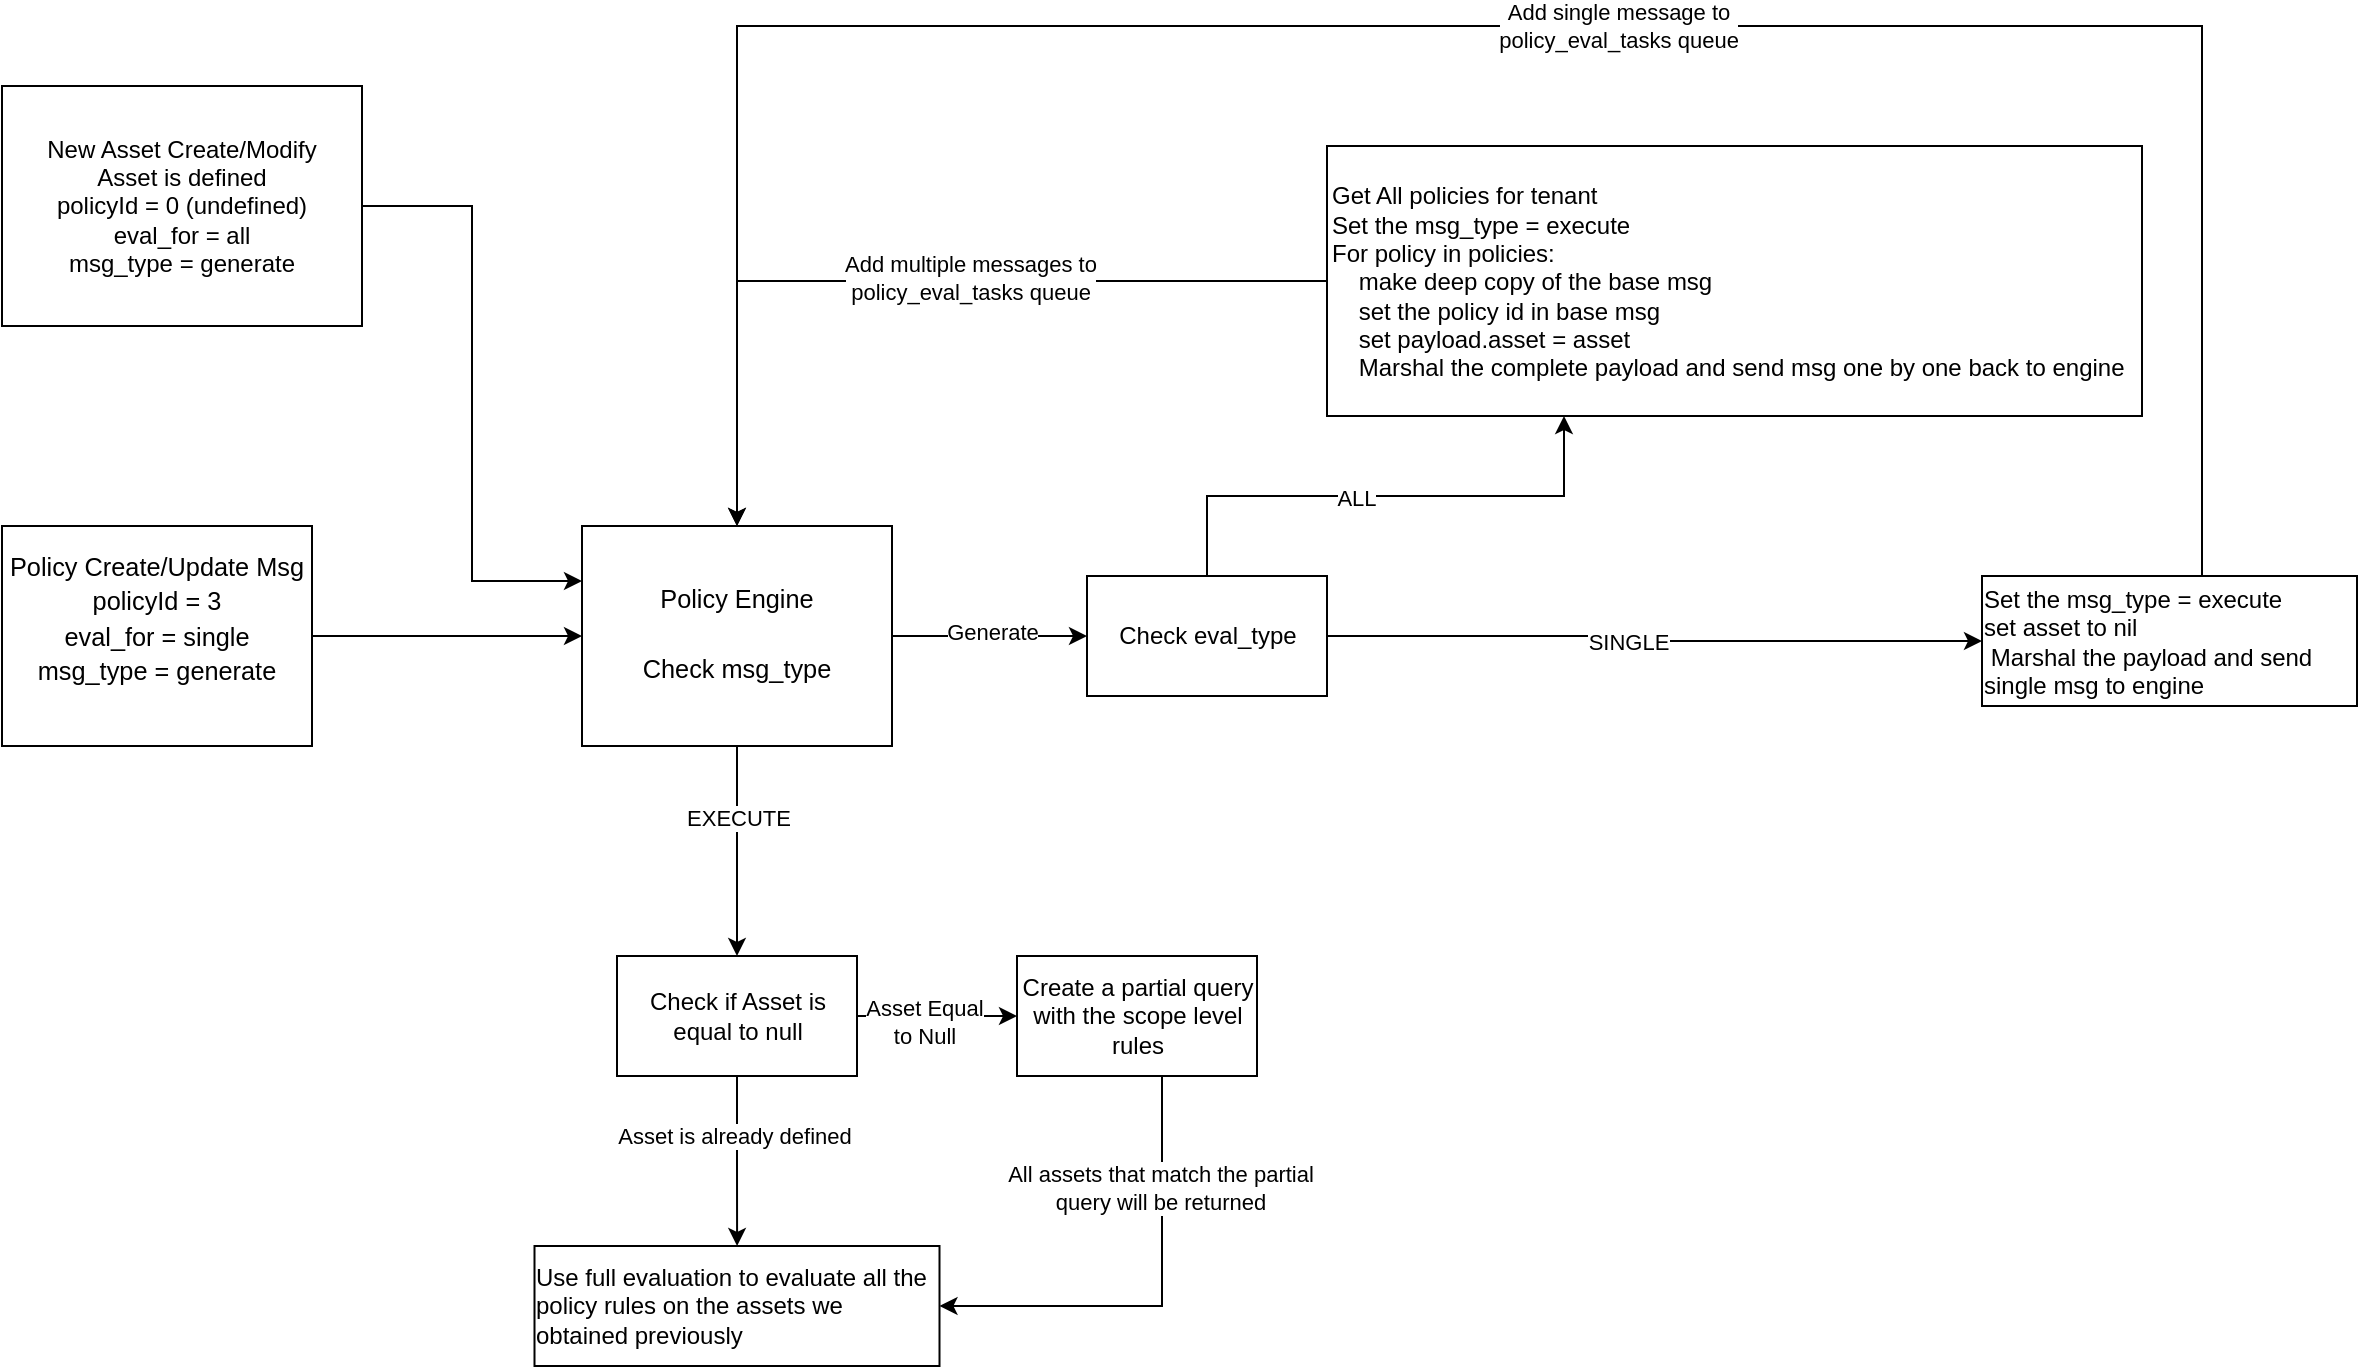 <mxfile version="14.6.6" type="github" pages="3"><diagram id="NU_YzV7i6anrgMVvmfmT" name="Page-1"><mxGraphModel dx="2163" dy="2543" grid="1" gridSize="10" guides="1" tooltips="1" connect="1" arrows="1" fold="1" page="1" pageScale="1" pageWidth="850" pageHeight="1100" math="0" shadow="0"><root><mxCell id="0"/><mxCell id="1" parent="0"/><mxCell id="tyrwZ2RLhQx62snYB6U5-3" value="" style="edgeStyle=orthogonalEdgeStyle;rounded=0;orthogonalLoop=1;jettySize=auto;html=1;" parent="1" source="tyrwZ2RLhQx62snYB6U5-1" target="tyrwZ2RLhQx62snYB6U5-2" edge="1"><mxGeometry relative="1" as="geometry"/></mxCell><mxCell id="tyrwZ2RLhQx62snYB6U5-1" value="&lt;span id=&quot;docs-internal-guid-b218a1ee-7fff-20a6-7817-5a4f93e15a08&quot;&gt;&lt;p dir=&quot;ltr&quot; style=&quot;line-height: 1.38 ; margin-top: 0pt ; margin-bottom: 0pt&quot;&gt;&lt;span style=&quot;font-size: 9.5pt ; font-family: &amp;#34;arial&amp;#34; ; background-color: transparent ; vertical-align: baseline&quot;&gt;Policy Create/Update&amp;nbsp;&lt;/span&gt;&lt;span style=&quot;background-color: transparent ; font-family: &amp;#34;arial&amp;#34; ; font-size: 9.5pt&quot;&gt;Msg&lt;/span&gt;&lt;/p&gt;&lt;p dir=&quot;ltr&quot; style=&quot;line-height: 1.38 ; margin-top: 0pt ; margin-bottom: 0pt&quot;&gt;&lt;span style=&quot;font-size: 9.5pt ; font-family: &amp;#34;arial&amp;#34; ; background-color: transparent ; vertical-align: baseline&quot;&gt;policyId = 3&lt;/span&gt;&lt;/p&gt;&lt;p dir=&quot;ltr&quot; style=&quot;line-height: 1.38 ; margin-top: 0pt ; margin-bottom: 0pt&quot;&gt;&lt;span style=&quot;font-size: 9.5pt ; font-family: &amp;#34;arial&amp;#34; ; background-color: transparent ; vertical-align: baseline&quot;&gt;eval_for = single&lt;/span&gt;&lt;/p&gt;&lt;p dir=&quot;ltr&quot; style=&quot;line-height: 1.38 ; margin-top: 0pt ; margin-bottom: 0pt&quot;&gt;&lt;span style=&quot;font-size: 9.5pt ; font-family: &amp;#34;arial&amp;#34; ; background-color: transparent ; vertical-align: baseline&quot;&gt;msg_type = generate&lt;/span&gt;&lt;/p&gt;&lt;div&gt;&lt;span style=&quot;font-size: 9.5pt ; font-family: &amp;#34;arial&amp;#34; ; color: rgb(255 , 255 , 255) ; background-color: transparent ; vertical-align: baseline&quot;&gt;&lt;br&gt;&lt;/span&gt;&lt;/div&gt;&lt;/span&gt;" style="rounded=0;whiteSpace=wrap;html=1;" parent="1" vertex="1"><mxGeometry x="120" y="170" width="155" height="110" as="geometry"/></mxCell><mxCell id="tyrwZ2RLhQx62snYB6U5-5" value="" style="edgeStyle=orthogonalEdgeStyle;rounded=0;orthogonalLoop=1;jettySize=auto;html=1;" parent="1" source="tyrwZ2RLhQx62snYB6U5-2" target="tyrwZ2RLhQx62snYB6U5-4" edge="1"><mxGeometry relative="1" as="geometry"/></mxCell><mxCell id="tyrwZ2RLhQx62snYB6U5-6" value="Generate" style="edgeLabel;html=1;align=center;verticalAlign=middle;resizable=0;points=[];" parent="tyrwZ2RLhQx62snYB6U5-5" vertex="1" connectable="0"><mxGeometry x="0.026" y="2" relative="1" as="geometry"><mxPoint as="offset"/></mxGeometry></mxCell><mxCell id="tyrwZ2RLhQx62snYB6U5-17" value="" style="edgeStyle=orthogonalEdgeStyle;rounded=0;orthogonalLoop=1;jettySize=auto;html=1;" parent="1" source="tyrwZ2RLhQx62snYB6U5-2" target="tyrwZ2RLhQx62snYB6U5-16" edge="1"><mxGeometry relative="1" as="geometry"/></mxCell><mxCell id="tyrwZ2RLhQx62snYB6U5-18" value="EXECUTE" style="edgeLabel;html=1;align=center;verticalAlign=middle;resizable=0;points=[];" parent="tyrwZ2RLhQx62snYB6U5-17" vertex="1" connectable="0"><mxGeometry x="-0.327" relative="1" as="geometry"><mxPoint as="offset"/></mxGeometry></mxCell><mxCell id="tyrwZ2RLhQx62snYB6U5-2" value="&lt;span id=&quot;docs-internal-guid-b218a1ee-7fff-20a6-7817-5a4f93e15a08&quot; style=&quot;font-size: 12.667px&quot;&gt;&lt;p dir=&quot;ltr&quot; style=&quot;line-height: 1.38 ; margin-top: 0pt ; margin-bottom: 0pt&quot;&gt;&lt;font face=&quot;arial&quot;&gt;Policy Engine&lt;/font&gt;&lt;/p&gt;&lt;p dir=&quot;ltr&quot; style=&quot;line-height: 1.38 ; margin-top: 0pt ; margin-bottom: 0pt&quot;&gt;&lt;font face=&quot;arial&quot;&gt;&lt;br&gt;&lt;/font&gt;&lt;/p&gt;&lt;p dir=&quot;ltr&quot; style=&quot;line-height: 1.38 ; margin-top: 0pt ; margin-bottom: 0pt&quot;&gt;&lt;font face=&quot;arial&quot;&gt;Check msg_type&lt;/font&gt;&lt;/p&gt;&lt;/span&gt;" style="rounded=0;whiteSpace=wrap;html=1;" parent="1" vertex="1"><mxGeometry x="410" y="170" width="155" height="110" as="geometry"/></mxCell><mxCell id="tyrwZ2RLhQx62snYB6U5-8" value="" style="edgeStyle=orthogonalEdgeStyle;rounded=0;orthogonalLoop=1;jettySize=auto;html=1;" parent="1" source="tyrwZ2RLhQx62snYB6U5-4" target="tyrwZ2RLhQx62snYB6U5-7" edge="1"><mxGeometry relative="1" as="geometry"><Array as="points"><mxPoint x="723" y="155"/><mxPoint x="901" y="155"/></Array></mxGeometry></mxCell><mxCell id="tyrwZ2RLhQx62snYB6U5-9" value="ALL" style="edgeLabel;html=1;align=center;verticalAlign=middle;resizable=0;points=[];" parent="tyrwZ2RLhQx62snYB6U5-8" vertex="1" connectable="0"><mxGeometry x="-0.125" y="-1" relative="1" as="geometry"><mxPoint x="1" as="offset"/></mxGeometry></mxCell><mxCell id="tyrwZ2RLhQx62snYB6U5-11" value="" style="edgeStyle=orthogonalEdgeStyle;rounded=0;orthogonalLoop=1;jettySize=auto;html=1;" parent="1" source="tyrwZ2RLhQx62snYB6U5-4" target="tyrwZ2RLhQx62snYB6U5-10" edge="1"><mxGeometry relative="1" as="geometry"/></mxCell><mxCell id="tyrwZ2RLhQx62snYB6U5-12" value="SINGLE" style="edgeLabel;html=1;align=center;verticalAlign=middle;resizable=0;points=[];" parent="tyrwZ2RLhQx62snYB6U5-11" vertex="1" connectable="0"><mxGeometry x="-0.087" y="-3" relative="1" as="geometry"><mxPoint as="offset"/></mxGeometry></mxCell><mxCell id="tyrwZ2RLhQx62snYB6U5-4" value="Check eval_type" style="whiteSpace=wrap;html=1;rounded=0;" parent="1" vertex="1"><mxGeometry x="662.5" y="195" width="120" height="60" as="geometry"/></mxCell><mxCell id="tyrwZ2RLhQx62snYB6U5-13" style="edgeStyle=orthogonalEdgeStyle;rounded=0;orthogonalLoop=1;jettySize=auto;html=1;exitX=0;exitY=0.5;exitDx=0;exitDy=0;entryX=0.5;entryY=0;entryDx=0;entryDy=0;" parent="1" source="tyrwZ2RLhQx62snYB6U5-7" target="tyrwZ2RLhQx62snYB6U5-2" edge="1"><mxGeometry relative="1" as="geometry"/></mxCell><mxCell id="tyrwZ2RLhQx62snYB6U5-28" value="Add multiple messages to &lt;br&gt;policy_eval_tasks queue" style="edgeLabel;html=1;align=center;verticalAlign=middle;resizable=0;points=[];" parent="tyrwZ2RLhQx62snYB6U5-13" vertex="1" connectable="0"><mxGeometry x="-0.144" y="-2" relative="1" as="geometry"><mxPoint as="offset"/></mxGeometry></mxCell><mxCell id="tyrwZ2RLhQx62snYB6U5-7" value="Get All policies for tenant&lt;br&gt;Set the msg_type = execute&lt;br&gt;For policy in policies:&lt;br&gt;&amp;nbsp; &amp;nbsp; make deep copy of the base msg&lt;br&gt;&amp;nbsp; &amp;nbsp; set the policy id in base msg&lt;br&gt;&amp;nbsp; &amp;nbsp; set payload.asset = asset&lt;br&gt;&lt;span&gt;&amp;nbsp; &amp;nbsp; Marshal the complete payload and send msg one by one back to engine&lt;/span&gt;" style="whiteSpace=wrap;html=1;rounded=0;align=left;" parent="1" vertex="1"><mxGeometry x="782.5" y="-20" width="407.5" height="135" as="geometry"/></mxCell><mxCell id="tyrwZ2RLhQx62snYB6U5-15" style="edgeStyle=orthogonalEdgeStyle;rounded=0;orthogonalLoop=1;jettySize=auto;html=1;entryX=0.5;entryY=0;entryDx=0;entryDy=0;" parent="1" source="tyrwZ2RLhQx62snYB6U5-10" target="tyrwZ2RLhQx62snYB6U5-2" edge="1"><mxGeometry relative="1" as="geometry"><Array as="points"><mxPoint x="1220" y="-80"/><mxPoint x="487" y="-80"/></Array></mxGeometry></mxCell><mxCell id="tyrwZ2RLhQx62snYB6U5-26" value="Add single message to &lt;br&gt;policy_eval_tasks queue" style="edgeLabel;html=1;align=center;verticalAlign=middle;resizable=0;points=[];" parent="tyrwZ2RLhQx62snYB6U5-15" vertex="1" connectable="0"><mxGeometry x="-0.098" relative="1" as="geometry"><mxPoint as="offset"/></mxGeometry></mxCell><mxCell id="tyrwZ2RLhQx62snYB6U5-10" value="&lt;div style=&quot;text-align: left&quot;&gt;&lt;span&gt;Set the msg_type = execute&lt;/span&gt;&lt;/div&gt;&lt;span&gt;&lt;div style=&quot;text-align: left&quot;&gt;&lt;span&gt;set asset to nil&lt;/span&gt;&lt;/div&gt;&lt;/span&gt;&lt;span&gt;&lt;div style=&quot;text-align: left&quot;&gt;&lt;span&gt;&amp;nbsp;Marshal the payload and send single msg to engine&lt;/span&gt;&lt;/div&gt;&lt;/span&gt;" style="whiteSpace=wrap;html=1;rounded=0;" parent="1" vertex="1"><mxGeometry x="1110" y="195" width="187.5" height="65" as="geometry"/></mxCell><mxCell id="tyrwZ2RLhQx62snYB6U5-20" value="" style="edgeStyle=orthogonalEdgeStyle;rounded=0;orthogonalLoop=1;jettySize=auto;html=1;" parent="1" source="tyrwZ2RLhQx62snYB6U5-16" target="tyrwZ2RLhQx62snYB6U5-19" edge="1"><mxGeometry relative="1" as="geometry"/></mxCell><mxCell id="tyrwZ2RLhQx62snYB6U5-21" value="Asset Equal &lt;br&gt;to Null" style="edgeLabel;html=1;align=center;verticalAlign=middle;resizable=0;points=[];" parent="tyrwZ2RLhQx62snYB6U5-20" vertex="1" connectable="0"><mxGeometry x="-0.158" y="-3" relative="1" as="geometry"><mxPoint as="offset"/></mxGeometry></mxCell><mxCell id="tyrwZ2RLhQx62snYB6U5-23" value="" style="edgeStyle=orthogonalEdgeStyle;rounded=0;orthogonalLoop=1;jettySize=auto;html=1;" parent="1" source="tyrwZ2RLhQx62snYB6U5-16" target="tyrwZ2RLhQx62snYB6U5-22" edge="1"><mxGeometry relative="1" as="geometry"/></mxCell><mxCell id="tyrwZ2RLhQx62snYB6U5-30" value="Asset is already defined" style="edgeLabel;html=1;align=center;verticalAlign=middle;resizable=0;points=[];" parent="tyrwZ2RLhQx62snYB6U5-23" vertex="1" connectable="0"><mxGeometry x="-0.305" y="-2" relative="1" as="geometry"><mxPoint as="offset"/></mxGeometry></mxCell><mxCell id="tyrwZ2RLhQx62snYB6U5-16" value="Check if Asset is equal to null" style="whiteSpace=wrap;html=1;rounded=0;" parent="1" vertex="1"><mxGeometry x="427.5" y="385" width="120" height="60" as="geometry"/></mxCell><mxCell id="tyrwZ2RLhQx62snYB6U5-24" style="edgeStyle=orthogonalEdgeStyle;rounded=0;orthogonalLoop=1;jettySize=auto;html=1;entryX=1;entryY=0.5;entryDx=0;entryDy=0;" parent="1" source="tyrwZ2RLhQx62snYB6U5-19" target="tyrwZ2RLhQx62snYB6U5-22" edge="1"><mxGeometry relative="1" as="geometry"><Array as="points"><mxPoint x="700" y="560"/></Array></mxGeometry></mxCell><mxCell id="tyrwZ2RLhQx62snYB6U5-25" value="All assets that match the partial&lt;br&gt;query will be returned" style="edgeLabel;html=1;align=center;verticalAlign=middle;resizable=0;points=[];" parent="tyrwZ2RLhQx62snYB6U5-24" vertex="1" connectable="0"><mxGeometry x="-0.503" y="-1" relative="1" as="geometry"><mxPoint as="offset"/></mxGeometry></mxCell><mxCell id="tyrwZ2RLhQx62snYB6U5-19" value="Create a partial query with the scope level rules" style="whiteSpace=wrap;html=1;rounded=0;" parent="1" vertex="1"><mxGeometry x="627.5" y="385" width="120" height="60" as="geometry"/></mxCell><mxCell id="tyrwZ2RLhQx62snYB6U5-22" value="&lt;div style=&quot;text-align: left&quot;&gt;Use full evaluation to evaluate all the policy rules on the assets we obtained previously&lt;/div&gt;" style="whiteSpace=wrap;html=1;rounded=0;" parent="1" vertex="1"><mxGeometry x="386.25" y="530" width="202.5" height="60" as="geometry"/></mxCell><mxCell id="tyrwZ2RLhQx62snYB6U5-29" style="edgeStyle=orthogonalEdgeStyle;rounded=0;orthogonalLoop=1;jettySize=auto;html=1;exitX=1;exitY=0.5;exitDx=0;exitDy=0;entryX=0;entryY=0.25;entryDx=0;entryDy=0;" parent="1" source="tyrwZ2RLhQx62snYB6U5-27" target="tyrwZ2RLhQx62snYB6U5-2" edge="1"><mxGeometry relative="1" as="geometry"/></mxCell><mxCell id="tyrwZ2RLhQx62snYB6U5-27" value="New Asset Create/Modify&lt;br&gt;Asset is defined&lt;br&gt;policyId = 0 (undefined)&lt;br&gt;eval_for = all&lt;br&gt;msg_type = generate&lt;br&gt;" style="rounded=0;whiteSpace=wrap;html=1;" parent="1" vertex="1"><mxGeometry x="120" y="-50" width="180" height="120" as="geometry"/></mxCell></root></mxGraphModel></diagram><diagram id="hLq40QkAandINL4bfI7y" name="Page-2"><mxGraphModel dx="2377" dy="2119" grid="1" gridSize="10" guides="1" tooltips="1" connect="1" arrows="1" fold="1" page="1" pageScale="1" pageWidth="850" pageHeight="1100" math="0" shadow="0"><root><mxCell id="6SZNyH3oQZ6AxL7T88lA-0"/><mxCell id="6SZNyH3oQZ6AxL7T88lA-1" parent="6SZNyH3oQZ6AxL7T88lA-0"/><mxCell id="s5estA0yIN-i6pMQRVej-54" style="edgeStyle=orthogonalEdgeStyle;rounded=0;orthogonalLoop=1;jettySize=auto;html=1;entryX=0;entryY=0.5;entryDx=0;entryDy=0;entryPerimeter=0;" edge="1" parent="6SZNyH3oQZ6AxL7T88lA-1" source="s5estA0yIN-i6pMQRVej-1" target="s5estA0yIN-i6pMQRVej-47"><mxGeometry relative="1" as="geometry"/></mxCell><mxCell id="s5estA0yIN-i6pMQRVej-1" value="&lt;span id=&quot;docs-internal-guid-b218a1ee-7fff-20a6-7817-5a4f93e15a08&quot;&gt;&lt;p dir=&quot;ltr&quot; style=&quot;line-height: 1.38 ; margin-top: 0pt ; margin-bottom: 0pt&quot;&gt;&lt;span style=&quot;font-size: 9.5pt ; font-family: &amp;#34;arial&amp;#34; ; background-color: transparent ; vertical-align: baseline&quot;&gt;&lt;b&gt;Core Api&lt;/b&gt;&lt;/span&gt;&lt;/p&gt;&lt;p dir=&quot;ltr&quot; style=&quot;line-height: 1.38 ; margin-top: 0pt ; margin-bottom: 0pt&quot;&gt;&lt;span style=&quot;font-size: 9.5pt ; font-family: &amp;#34;arial&amp;#34; ; background-color: transparent ; vertical-align: baseline&quot;&gt;Policy Create/Update&amp;nbsp;&lt;/span&gt;&lt;span style=&quot;background-color: transparent ; font-family: &amp;#34;arial&amp;#34; ; font-size: 9.5pt&quot;&gt;Msg&lt;/span&gt;&lt;/p&gt;&lt;p dir=&quot;ltr&quot; style=&quot;line-height: 1.38 ; margin-top: 0pt ; margin-bottom: 0pt&quot;&gt;&lt;span style=&quot;font-size: 9.5pt ; font-family: &amp;#34;arial&amp;#34; ; background-color: transparent ; vertical-align: baseline&quot;&gt;policyId = 3&lt;/span&gt;&lt;/p&gt;&lt;p dir=&quot;ltr&quot; style=&quot;line-height: 1.38 ; margin-top: 0pt ; margin-bottom: 0pt&quot;&gt;&lt;span style=&quot;font-size: 9.5pt ; font-family: &amp;#34;arial&amp;#34; ; background-color: transparent ; vertical-align: baseline&quot;&gt;eval_for = single&lt;/span&gt;&lt;/p&gt;&lt;p dir=&quot;ltr&quot; style=&quot;line-height: 1.38 ; margin-top: 0pt ; margin-bottom: 0pt&quot;&gt;&lt;span style=&quot;font-size: 9.5pt ; font-family: &amp;#34;arial&amp;#34; ; background-color: transparent ; vertical-align: baseline&quot;&gt;msg_type = generate&lt;/span&gt;&lt;/p&gt;&lt;div&gt;&lt;span style=&quot;font-size: 9.5pt ; font-family: &amp;#34;arial&amp;#34; ; color: rgb(255 , 255 , 255) ; background-color: transparent ; vertical-align: baseline&quot;&gt;&lt;br&gt;&lt;/span&gt;&lt;/div&gt;&lt;/span&gt;" style="rounded=0;whiteSpace=wrap;html=1;" vertex="1" parent="6SZNyH3oQZ6AxL7T88lA-1"><mxGeometry x="-10" y="170" width="155" height="110" as="geometry"/></mxCell><mxCell id="s5estA0yIN-i6pMQRVej-2" value="" style="edgeStyle=orthogonalEdgeStyle;rounded=0;orthogonalLoop=1;jettySize=auto;html=1;exitX=1;exitY=0.75;exitDx=0;exitDy=0;" edge="1" parent="6SZNyH3oQZ6AxL7T88lA-1" source="s5estA0yIN-i6pMQRVej-6" target="s5estA0yIN-i6pMQRVej-11"><mxGeometry relative="1" as="geometry"/></mxCell><mxCell id="s5estA0yIN-i6pMQRVej-3" value="Generate" style="edgeLabel;html=1;align=center;verticalAlign=middle;resizable=0;points=[];" vertex="1" connectable="0" parent="s5estA0yIN-i6pMQRVej-2"><mxGeometry x="0.026" y="2" relative="1" as="geometry"><mxPoint as="offset"/></mxGeometry></mxCell><mxCell id="s5estA0yIN-i6pMQRVej-4" value="" style="edgeStyle=orthogonalEdgeStyle;rounded=0;orthogonalLoop=1;jettySize=auto;html=1;" edge="1" parent="6SZNyH3oQZ6AxL7T88lA-1" source="s5estA0yIN-i6pMQRVej-6" target="s5estA0yIN-i6pMQRVej-30"><mxGeometry relative="1" as="geometry"><mxPoint x="487.5" y="385" as="targetPoint"/></mxGeometry></mxCell><mxCell id="s5estA0yIN-i6pMQRVej-5" value="EXECUTE" style="edgeLabel;html=1;align=center;verticalAlign=middle;resizable=0;points=[];" vertex="1" connectable="0" parent="s5estA0yIN-i6pMQRVej-4"><mxGeometry x="-0.327" relative="1" as="geometry"><mxPoint as="offset"/></mxGeometry></mxCell><mxCell id="s5estA0yIN-i6pMQRVej-6" value="&lt;span id=&quot;docs-internal-guid-b218a1ee-7fff-20a6-7817-5a4f93e15a08&quot; style=&quot;font-size: 12.667px&quot;&gt;&lt;p dir=&quot;ltr&quot; style=&quot;line-height: 1.38 ; margin-top: 0pt ; margin-bottom: 0pt&quot;&gt;&lt;font face=&quot;arial&quot;&gt;Policy Engine&lt;/font&gt;&lt;/p&gt;&lt;p dir=&quot;ltr&quot; style=&quot;line-height: 1.38 ; margin-top: 0pt ; margin-bottom: 0pt&quot;&gt;&lt;font face=&quot;arial&quot;&gt;&lt;br&gt;&lt;/font&gt;&lt;/p&gt;&lt;p dir=&quot;ltr&quot; style=&quot;line-height: 1.38 ; margin-top: 0pt ; margin-bottom: 0pt&quot;&gt;&lt;font face=&quot;arial&quot;&gt;Check msg_type&lt;/font&gt;&lt;/p&gt;&lt;/span&gt;" style="rounded=0;whiteSpace=wrap;html=1;" vertex="1" parent="6SZNyH3oQZ6AxL7T88lA-1"><mxGeometry x="410" y="170" width="155" height="110" as="geometry"/></mxCell><mxCell id="s5estA0yIN-i6pMQRVej-9" value="" style="edgeStyle=orthogonalEdgeStyle;rounded=0;orthogonalLoop=1;jettySize=auto;html=1;" edge="1" parent="6SZNyH3oQZ6AxL7T88lA-1" source="s5estA0yIN-i6pMQRVej-11" target="s5estA0yIN-i6pMQRVej-17"><mxGeometry relative="1" as="geometry"/></mxCell><mxCell id="s5estA0yIN-i6pMQRVej-55" value="Single" style="edgeLabel;html=1;align=center;verticalAlign=middle;resizable=0;points=[];" vertex="1" connectable="0" parent="s5estA0yIN-i6pMQRVej-9"><mxGeometry x="-0.419" relative="1" as="geometry"><mxPoint y="1" as="offset"/></mxGeometry></mxCell><mxCell id="s5estA0yIN-i6pMQRVej-11" value="Check eval_for" style="whiteSpace=wrap;html=1;rounded=0;" vertex="1" parent="6SZNyH3oQZ6AxL7T88lA-1"><mxGeometry x="656.5" y="220" width="120" height="60" as="geometry"/></mxCell><mxCell id="s5estA0yIN-i6pMQRVej-15" style="edgeStyle=orthogonalEdgeStyle;rounded=0;orthogonalLoop=1;jettySize=auto;html=1;entryX=1;entryY=0.25;entryDx=0;entryDy=0;exitX=1;exitY=0.5;exitDx=0;exitDy=0;" edge="1" parent="6SZNyH3oQZ6AxL7T88lA-1" source="s5estA0yIN-i6pMQRVej-17" target="s5estA0yIN-i6pMQRVej-6"><mxGeometry relative="1" as="geometry"><Array as="points"><mxPoint x="1080" y="251"/><mxPoint x="1080" y="198"/></Array></mxGeometry></mxCell><mxCell id="s5estA0yIN-i6pMQRVej-16" value="Loop over the messages that match the scope &lt;br&gt;and evaluate each message one at a time" style="edgeLabel;html=1;align=center;verticalAlign=middle;resizable=0;points=[];" vertex="1" connectable="0" parent="s5estA0yIN-i6pMQRVej-15"><mxGeometry x="-0.098" relative="1" as="geometry"><mxPoint x="-39" as="offset"/></mxGeometry></mxCell><mxCell id="s5estA0yIN-i6pMQRVej-17" value="&lt;div style=&quot;text-align: left&quot;&gt;&lt;span&gt;Set the msg_type = execute&lt;/span&gt;&lt;/div&gt;&lt;span&gt;&lt;div style=&quot;text-align: left&quot;&gt;Use partial evaluation to&amp;nbsp;&lt;/div&gt;&lt;div style=&quot;text-align: left&quot;&gt;get the list of assets part of the scope&lt;/div&gt;&lt;/span&gt;" style="whiteSpace=wrap;html=1;rounded=0;" vertex="1" parent="6SZNyH3oQZ6AxL7T88lA-1"><mxGeometry x="850" y="218" width="210" height="65" as="geometry"/></mxCell><mxCell id="s5estA0yIN-i6pMQRVej-44" style="edgeStyle=orthogonalEdgeStyle;rounded=0;orthogonalLoop=1;jettySize=auto;html=1;" edge="1" parent="6SZNyH3oQZ6AxL7T88lA-1" source="s5estA0yIN-i6pMQRVej-28" target="s5estA0yIN-i6pMQRVej-41"><mxGeometry relative="1" as="geometry"/></mxCell><mxCell id="s5estA0yIN-i6pMQRVej-28" value="&lt;b&gt;Posture Mgmt Worker&lt;br&gt;&lt;/b&gt;New Asset Create/Modify&lt;br&gt;Asset is defined&lt;br&gt;eval_for = all&lt;br&gt;msg_type = generate" style="rounded=0;whiteSpace=wrap;html=1;" vertex="1" parent="6SZNyH3oQZ6AxL7T88lA-1"><mxGeometry x="220" y="9.75" width="150" height="133.5" as="geometry"/></mxCell><mxCell id="s5estA0yIN-i6pMQRVej-34" value="" style="edgeStyle=orthogonalEdgeStyle;rounded=0;orthogonalLoop=1;jettySize=auto;html=1;entryX=0;entryY=0.5;entryDx=0;entryDy=0;" edge="1" parent="6SZNyH3oQZ6AxL7T88lA-1" source="s5estA0yIN-i6pMQRVej-30" target="s5estA0yIN-i6pMQRVej-51"><mxGeometry relative="1" as="geometry"><mxPoint x="587.5" y="430" as="targetPoint"/></mxGeometry></mxCell><mxCell id="s5estA0yIN-i6pMQRVej-37" value="single" style="edgeLabel;html=1;align=center;verticalAlign=middle;resizable=0;points=[];" vertex="1" connectable="0" parent="s5estA0yIN-i6pMQRVej-34"><mxGeometry x="-0.15" relative="1" as="geometry"><mxPoint y="1" as="offset"/></mxGeometry></mxCell><mxCell id="s5estA0yIN-i6pMQRVej-36" value="" style="edgeStyle=orthogonalEdgeStyle;rounded=0;orthogonalLoop=1;jettySize=auto;html=1;" edge="1" parent="6SZNyH3oQZ6AxL7T88lA-1" source="s5estA0yIN-i6pMQRVej-30" target="s5estA0yIN-i6pMQRVej-35"><mxGeometry relative="1" as="geometry"/></mxCell><mxCell id="s5estA0yIN-i6pMQRVej-38" value="ALL" style="edgeLabel;html=1;align=center;verticalAlign=middle;resizable=0;points=[];" vertex="1" connectable="0" parent="s5estA0yIN-i6pMQRVej-36"><mxGeometry x="-0.233" y="-1" relative="1" as="geometry"><mxPoint as="offset"/></mxGeometry></mxCell><mxCell id="s5estA0yIN-i6pMQRVej-30" value="eval_for" style="rhombus;whiteSpace=wrap;html=1;" vertex="1" parent="6SZNyH3oQZ6AxL7T88lA-1"><mxGeometry x="447.5" y="330" width="80" height="80" as="geometry"/></mxCell><mxCell id="s5estA0yIN-i6pMQRVej-40" value="" style="edgeStyle=orthogonalEdgeStyle;rounded=0;orthogonalLoop=1;jettySize=auto;html=1;" edge="1" parent="6SZNyH3oQZ6AxL7T88lA-1" source="s5estA0yIN-i6pMQRVej-35" target="s5estA0yIN-i6pMQRVej-39"><mxGeometry relative="1" as="geometry"/></mxCell><mxCell id="s5estA0yIN-i6pMQRVej-35" value="Evaluate the messages in loop on the list of policies that match" style="whiteSpace=wrap;html=1;" vertex="1" parent="6SZNyH3oQZ6AxL7T88lA-1"><mxGeometry x="427.5" y="460" width="120" height="60" as="geometry"/></mxCell><mxCell id="s5estA0yIN-i6pMQRVej-43" style="edgeStyle=orthogonalEdgeStyle;rounded=0;orthogonalLoop=1;jettySize=auto;html=1;" edge="1" parent="6SZNyH3oQZ6AxL7T88lA-1" source="s5estA0yIN-i6pMQRVej-39" target="s5estA0yIN-i6pMQRVej-42"><mxGeometry relative="1" as="geometry"/></mxCell><mxCell id="s5estA0yIN-i6pMQRVej-39" value="Handle response in delegate mode, clubbing all responses together" style="whiteSpace=wrap;html=1;" vertex="1" parent="6SZNyH3oQZ6AxL7T88lA-1"><mxGeometry x="427.5" y="550" width="120" height="60" as="geometry"/></mxCell><mxCell id="s5estA0yIN-i6pMQRVej-53" style="edgeStyle=orthogonalEdgeStyle;rounded=0;orthogonalLoop=1;jettySize=auto;html=1;exitX=0.5;exitY=1;exitDx=0;exitDy=0;exitPerimeter=0;" edge="1" parent="6SZNyH3oQZ6AxL7T88lA-1" source="s5estA0yIN-i6pMQRVej-41" target="s5estA0yIN-i6pMQRVej-6"><mxGeometry relative="1" as="geometry"/></mxCell><mxCell id="s5estA0yIN-i6pMQRVej-41" value="" style="outlineConnect=0;dashed=0;verticalLabelPosition=bottom;verticalAlign=top;align=center;html=1;shape=mxgraph.aws3.sqs;fillColor=#D9A741;gradientColor=none;" vertex="1" parent="6SZNyH3oQZ6AxL7T88lA-1"><mxGeometry x="449.25" y="30" width="76.5" height="93" as="geometry"/></mxCell><mxCell id="s5estA0yIN-i6pMQRVej-42" value="Message to &lt;br&gt;Posture Policy Executor" style="outlineConnect=0;dashed=0;verticalLabelPosition=bottom;verticalAlign=top;align=center;html=1;shape=mxgraph.aws3.sqs;fillColor=#D9A741;gradientColor=none;" vertex="1" parent="6SZNyH3oQZ6AxL7T88lA-1"><mxGeometry x="449.25" y="633" width="76.5" height="93" as="geometry"/></mxCell><mxCell id="s5estA0yIN-i6pMQRVej-66" style="edgeStyle=orthogonalEdgeStyle;rounded=0;orthogonalLoop=1;jettySize=auto;html=1;exitX=1;exitY=0.5;exitDx=0;exitDy=0;exitPerimeter=0;entryX=0;entryY=0.5;entryDx=0;entryDy=0;" edge="1" parent="6SZNyH3oQZ6AxL7T88lA-1" source="s5estA0yIN-i6pMQRVej-47" target="s5estA0yIN-i6pMQRVej-63"><mxGeometry relative="1" as="geometry"/></mxCell><mxCell id="s5estA0yIN-i6pMQRVej-47" value="Kafka" style="points=[[0,0,0],[0.25,0,0],[0.5,0,0],[0.75,0,0],[1,0,0],[0,1,0],[0.25,1,0],[0.5,1,0],[0.75,1,0],[1,1,0],[0,0.25,0],[0,0.5,0],[0,0.75,0],[1,0.25,0],[1,0.5,0],[1,0.75,0]];outlineConnect=0;fontColor=#232F3E;gradientColor=#945DF2;gradientDirection=north;fillColor=#5A30B5;strokeColor=#ffffff;dashed=0;verticalLabelPosition=bottom;verticalAlign=top;align=center;html=1;fontSize=12;fontStyle=0;aspect=fixed;shape=mxgraph.aws4.resourceIcon;resIcon=mxgraph.aws4.managed_streaming_for_kafka;" vertex="1" parent="6SZNyH3oQZ6AxL7T88lA-1"><mxGeometry x="160" y="186" width="78" height="78" as="geometry"/></mxCell><mxCell id="s5estA0yIN-i6pMQRVej-52" style="edgeStyle=orthogonalEdgeStyle;rounded=0;orthogonalLoop=1;jettySize=auto;html=1;entryX=1;entryY=0.5;entryDx=0;entryDy=0;" edge="1" parent="6SZNyH3oQZ6AxL7T88lA-1" source="s5estA0yIN-i6pMQRVej-51" target="s5estA0yIN-i6pMQRVej-39"><mxGeometry relative="1" as="geometry"><mxPoint x="660" y="690" as="targetPoint"/><Array as="points"><mxPoint x="660" y="580"/></Array></mxGeometry></mxCell><mxCell id="s5estA0yIN-i6pMQRVej-51" value="Evaluation against the single policy" style="rounded=0;whiteSpace=wrap;html=1;" vertex="1" parent="6SZNyH3oQZ6AxL7T88lA-1"><mxGeometry x="600" y="340" width="120" height="60" as="geometry"/></mxCell><mxCell id="s5estA0yIN-i6pMQRVej-58" style="edgeStyle=orthogonalEdgeStyle;rounded=0;orthogonalLoop=1;jettySize=auto;html=1;exitX=0;exitY=0.5;exitDx=0;exitDy=0;" edge="1" parent="6SZNyH3oQZ6AxL7T88lA-1" source="s5estA0yIN-i6pMQRVej-57" target="s5estA0yIN-i6pMQRVej-41"><mxGeometry relative="1" as="geometry"/></mxCell><mxCell id="s5estA0yIN-i6pMQRVej-57" value="&lt;b&gt;Connector Worker&lt;/b&gt;&lt;br&gt;&lt;b&gt;Structured Data Source&lt;/b&gt;&lt;br&gt;On Upsert of FC to ES,&lt;br&gt;Asset is not defined&lt;br&gt;Document is Defined&lt;br&gt;doc_type = fc_doc&lt;br&gt;eval_for = all&lt;br&gt;msg_type = generate&amp;nbsp;" style="rounded=0;whiteSpace=wrap;html=1;" vertex="1" parent="6SZNyH3oQZ6AxL7T88lA-1"><mxGeometry x="670" y="9.75" width="150" height="133.5" as="geometry"/></mxCell><mxCell id="s5estA0yIN-i6pMQRVej-60" style="edgeStyle=orthogonalEdgeStyle;rounded=0;orthogonalLoop=1;jettySize=auto;html=1;" edge="1" parent="6SZNyH3oQZ6AxL7T88lA-1" source="s5estA0yIN-i6pMQRVej-59" target="s5estA0yIN-i6pMQRVej-41"><mxGeometry relative="1" as="geometry"/></mxCell><mxCell id="s5estA0yIN-i6pMQRVej-59" value="&lt;b&gt;Doc Metadata Sync Task&lt;/b&gt;&lt;br&gt;On Document scan,&lt;br&gt;Asset is not defined&lt;br&gt;Document is Defined&lt;br&gt;doc_type = doc_meta&lt;br&gt;eval_for = all&lt;br&gt;msg_type = generate&amp;nbsp;" style="rounded=0;whiteSpace=wrap;html=1;" vertex="1" parent="6SZNyH3oQZ6AxL7T88lA-1"><mxGeometry x="407.5" y="-130" width="160" height="123.5" as="geometry"/></mxCell><mxCell id="s5estA0yIN-i6pMQRVej-65" style="edgeStyle=orthogonalEdgeStyle;rounded=0;orthogonalLoop=1;jettySize=auto;html=1;entryX=0;entryY=0.5;entryDx=0;entryDy=0;" edge="1" parent="6SZNyH3oQZ6AxL7T88lA-1" source="s5estA0yIN-i6pMQRVej-63" target="s5estA0yIN-i6pMQRVej-6"><mxGeometry relative="1" as="geometry"/></mxCell><mxCell id="s5estA0yIN-i6pMQRVej-63" value="&lt;b&gt;Policy Update Handler&lt;/b&gt;&lt;br&gt;Update policy in cache and evaluate" style="rounded=0;whiteSpace=wrap;html=1;" vertex="1" parent="6SZNyH3oQZ6AxL7T88lA-1"><mxGeometry x="270" y="195" width="120" height="60" as="geometry"/></mxCell></root></mxGraphModel></diagram><diagram id="dgOLYUzbGKeoh0QHaTYa" name="Page-3"><mxGraphModel dx="3013" dy="2543" grid="1" gridSize="10" guides="1" tooltips="1" connect="1" arrows="1" fold="1" page="1" pageScale="1" pageWidth="850" pageHeight="1100" math="0" shadow="0"><root><mxCell id="6hhQhQJnA15X5bTsaPl8-0"/><mxCell id="6hhQhQJnA15X5bTsaPl8-1" parent="6hhQhQJnA15X5bTsaPl8-0"/><mxCell id="LQt8mV14tQYrXMXITft--0" value="" style="edgeStyle=orthogonalEdgeStyle;rounded=0;orthogonalLoop=1;jettySize=auto;html=1;" edge="1" parent="6hhQhQJnA15X5bTsaPl8-1" source="LQt8mV14tQYrXMXITft--2" target="LQt8mV14tQYrXMXITft--4"><mxGeometry relative="1" as="geometry"/></mxCell><mxCell id="LQt8mV14tQYrXMXITft--1" value="&lt;font style=&quot;font-size: 15px&quot;&gt;HTTP Request&lt;/font&gt;" style="edgeLabel;html=1;align=center;verticalAlign=middle;resizable=0;points=[];" vertex="1" connectable="0" parent="LQt8mV14tQYrXMXITft--0"><mxGeometry x="-0.106" y="-3" relative="1" as="geometry"><mxPoint as="offset"/></mxGeometry></mxCell><mxCell id="LQt8mV14tQYrXMXITft--2" value="&lt;font style=&quot;font-size: 20px&quot;&gt;UI&lt;/font&gt;" style="whiteSpace=wrap;html=1;aspect=fixed;" vertex="1" parent="6hhQhQJnA15X5bTsaPl8-1"><mxGeometry x="123" y="-1000" width="80" height="80" as="geometry"/></mxCell><mxCell id="LQt8mV14tQYrXMXITft--3" style="edgeStyle=orthogonalEdgeStyle;rounded=0;orthogonalLoop=1;jettySize=auto;html=1;" edge="1" parent="6hhQhQJnA15X5bTsaPl8-1" source="LQt8mV14tQYrXMXITft--4" target="LQt8mV14tQYrXMXITft--6"><mxGeometry relative="1" as="geometry"/></mxCell><mxCell id="LQt8mV14tQYrXMXITft--4" value="&lt;font style=&quot;font-size: 20px&quot;&gt;Core-Api&lt;/font&gt;" style="whiteSpace=wrap;html=1;aspect=fixed;" vertex="1" parent="6hhQhQJnA15X5bTsaPl8-1"><mxGeometry x="103" y="-820" width="120" height="120" as="geometry"/></mxCell><mxCell id="LQt8mV14tQYrXMXITft--5" value="" style="edgeStyle=orthogonalEdgeStyle;rounded=0;orthogonalLoop=1;jettySize=auto;html=1;" edge="1" parent="6hhQhQJnA15X5bTsaPl8-1" source="LQt8mV14tQYrXMXITft--6" target="LQt8mV14tQYrXMXITft--12"><mxGeometry relative="1" as="geometry"/></mxCell><mxCell id="LQt8mV14tQYrXMXITft--33" value="&lt;font style=&quot;font-size: 15px&quot;&gt;No Error&lt;/font&gt;" style="edgeLabel;html=1;align=center;verticalAlign=middle;resizable=0;points=[];" vertex="1" connectable="0" parent="LQt8mV14tQYrXMXITft--5"><mxGeometry x="-0.2" relative="1" as="geometry"><mxPoint as="offset"/></mxGeometry></mxCell><mxCell id="LQt8mV14tQYrXMXITft--30" style="edgeStyle=orthogonalEdgeStyle;rounded=0;orthogonalLoop=1;jettySize=auto;html=1;exitX=1;exitY=0.5;exitDx=0;exitDy=0;entryX=1;entryY=0.5;entryDx=0;entryDy=0;" edge="1" parent="6hhQhQJnA15X5bTsaPl8-1" source="LQt8mV14tQYrXMXITft--6" target="LQt8mV14tQYrXMXITft--2"><mxGeometry relative="1" as="geometry"><Array as="points"><mxPoint x="370" y="-560"/><mxPoint x="370" y="-960"/></Array></mxGeometry></mxCell><mxCell id="LQt8mV14tQYrXMXITft--31" value="&lt;font style=&quot;font-size: 15px&quot;&gt;400/500 Response&lt;br&gt;In case of Error&lt;/font&gt;" style="edgeLabel;html=1;align=center;verticalAlign=middle;resizable=0;points=[];" vertex="1" connectable="0" parent="LQt8mV14tQYrXMXITft--30"><mxGeometry x="-0.159" y="4" relative="1" as="geometry"><mxPoint y="-1" as="offset"/></mxGeometry></mxCell><mxCell id="LQt8mV14tQYrXMXITft--32" value="&lt;font style=&quot;font-size: 15px&quot;&gt;Error&lt;/font&gt;" style="edgeLabel;html=1;align=center;verticalAlign=middle;resizable=0;points=[];" vertex="1" connectable="0" parent="LQt8mV14tQYrXMXITft--30"><mxGeometry x="-0.815" y="-5" relative="1" as="geometry"><mxPoint y="-5" as="offset"/></mxGeometry></mxCell><mxCell id="LQt8mV14tQYrXMXITft--6" value="&lt;font style=&quot;font-size: 18px&quot;&gt;Preprocessing&amp;nbsp;&lt;br&gt;&lt;/font&gt;Unmarshal the request&lt;br&gt;Apply validations&lt;br&gt;Calculate SHA-256 Hash" style="shape=parallelogram;perimeter=parallelogramPerimeter;whiteSpace=wrap;html=1;fixedSize=1;" vertex="1" parent="6hhQhQJnA15X5bTsaPl8-1"><mxGeometry x="63" y="-620" width="200" height="120" as="geometry"/></mxCell><mxCell id="LQt8mV14tQYrXMXITft--7" style="edgeStyle=orthogonalEdgeStyle;rounded=0;orthogonalLoop=1;jettySize=auto;html=1;exitX=0;exitY=0.5;exitDx=0;exitDy=0;entryX=0;entryY=0.5;entryDx=0;entryDy=0;" edge="1" parent="6hhQhQJnA15X5bTsaPl8-1" source="LQt8mV14tQYrXMXITft--12" target="LQt8mV14tQYrXMXITft--2"><mxGeometry relative="1" as="geometry"><Array as="points"><mxPoint x="-32" y="-370"/><mxPoint x="-32" y="-960"/></Array></mxGeometry></mxCell><mxCell id="LQt8mV14tQYrXMXITft--8" value="&lt;font style=&quot;font-size: 15px&quot;&gt;HTTP 200 Response&lt;/font&gt;" style="edgeLabel;html=1;align=center;verticalAlign=middle;resizable=0;points=[];" vertex="1" connectable="0" parent="LQt8mV14tQYrXMXITft--7"><mxGeometry x="-0.063" y="-3" relative="1" as="geometry"><mxPoint as="offset"/></mxGeometry></mxCell><mxCell id="LQt8mV14tQYrXMXITft--9" value="&lt;font style=&quot;font-size: 15px&quot;&gt;YES&lt;/font&gt;" style="edgeLabel;html=1;align=center;verticalAlign=middle;resizable=0;points=[];" vertex="1" connectable="0" parent="LQt8mV14tQYrXMXITft--7"><mxGeometry x="-0.866" y="2" relative="1" as="geometry"><mxPoint as="offset"/></mxGeometry></mxCell><mxCell id="LQt8mV14tQYrXMXITft--10" value="" style="edgeStyle=orthogonalEdgeStyle;rounded=0;orthogonalLoop=1;jettySize=auto;html=1;" edge="1" parent="6hhQhQJnA15X5bTsaPl8-1" source="LQt8mV14tQYrXMXITft--12" target="LQt8mV14tQYrXMXITft--17"><mxGeometry relative="1" as="geometry"/></mxCell><mxCell id="LQt8mV14tQYrXMXITft--11" value="&lt;font style=&quot;font-size: 15px&quot;&gt;No&lt;/font&gt;" style="edgeLabel;html=1;align=center;verticalAlign=middle;resizable=0;points=[];" vertex="1" connectable="0" parent="LQt8mV14tQYrXMXITft--10"><mxGeometry x="-0.298" relative="1" as="geometry"><mxPoint as="offset"/></mxGeometry></mxCell><mxCell id="LQt8mV14tQYrXMXITft--12" value="Check if Cache &lt;br&gt;hit in Redis" style="rhombus;whiteSpace=wrap;html=1;" vertex="1" parent="6hhQhQJnA15X5bTsaPl8-1"><mxGeometry x="91.75" y="-420" width="142.5" height="100" as="geometry"/></mxCell><mxCell id="LQt8mV14tQYrXMXITft--13" style="edgeStyle=orthogonalEdgeStyle;rounded=0;orthogonalLoop=1;jettySize=auto;html=1;entryX=1;entryY=0.5;entryDx=0;entryDy=0;entryPerimeter=0;" edge="1" parent="6hhQhQJnA15X5bTsaPl8-1" source="LQt8mV14tQYrXMXITft--17" target="LQt8mV14tQYrXMXITft--19"><mxGeometry relative="1" as="geometry"/></mxCell><mxCell id="LQt8mV14tQYrXMXITft--14" value="&lt;font style=&quot;font-size: 15px&quot;&gt;Add Task to Queue&lt;/font&gt;" style="edgeLabel;html=1;align=center;verticalAlign=middle;resizable=0;points=[];" vertex="1" connectable="0" parent="LQt8mV14tQYrXMXITft--13"><mxGeometry x="-0.083" relative="1" as="geometry"><mxPoint as="offset"/></mxGeometry></mxCell><mxCell id="LQt8mV14tQYrXMXITft--15" style="edgeStyle=orthogonalEdgeStyle;rounded=0;orthogonalLoop=1;jettySize=auto;html=1;exitX=1;exitY=0.5;exitDx=0;exitDy=0;entryX=1;entryY=0.5;entryDx=0;entryDy=0;" edge="1" parent="6hhQhQJnA15X5bTsaPl8-1" source="LQt8mV14tQYrXMXITft--17" target="LQt8mV14tQYrXMXITft--2"><mxGeometry relative="1" as="geometry"><Array as="points"><mxPoint x="490" y="-195"/><mxPoint x="490" y="-960"/></Array></mxGeometry></mxCell><mxCell id="LQt8mV14tQYrXMXITft--16" value="&lt;font style=&quot;font-size: 15px&quot;&gt;HTTP 200 Response indicating&lt;br&gt;task is published&lt;/font&gt;" style="edgeLabel;html=1;align=center;verticalAlign=middle;resizable=0;points=[];" vertex="1" connectable="0" parent="LQt8mV14tQYrXMXITft--15"><mxGeometry x="-0.33" y="-1" relative="1" as="geometry"><mxPoint as="offset"/></mxGeometry></mxCell><mxCell id="LQt8mV14tQYrXMXITft--17" value="Create Async task for Request" style="whiteSpace=wrap;html=1;" vertex="1" parent="6hhQhQJnA15X5bTsaPl8-1"><mxGeometry x="90.5" y="-230" width="145" height="70" as="geometry"/></mxCell><mxCell id="LQt8mV14tQYrXMXITft--18" style="edgeStyle=orthogonalEdgeStyle;rounded=0;orthogonalLoop=1;jettySize=auto;html=1;exitX=0;exitY=0.5;exitDx=0;exitDy=0;exitPerimeter=0;entryX=1;entryY=0.5;entryDx=0;entryDy=0;" edge="1" parent="6hhQhQJnA15X5bTsaPl8-1" source="LQt8mV14tQYrXMXITft--19" target="LQt8mV14tQYrXMXITft--21"><mxGeometry relative="1" as="geometry"/></mxCell><mxCell id="LQt8mV14tQYrXMXITft--19" value="SQS" style="outlineConnect=0;dashed=0;verticalLabelPosition=bottom;verticalAlign=top;align=center;html=1;shape=mxgraph.aws3.sqs;fillColor=#D9A741;gradientColor=none;" vertex="1" parent="6hhQhQJnA15X5bTsaPl8-1"><mxGeometry x="-162" y="-241.5" width="76.5" height="93" as="geometry"/></mxCell><mxCell id="LQt8mV14tQYrXMXITft--20" style="edgeStyle=orthogonalEdgeStyle;rounded=0;orthogonalLoop=1;jettySize=auto;html=1;exitX=0.5;exitY=0;exitDx=0;exitDy=0;" edge="1" parent="6hhQhQJnA15X5bTsaPl8-1" source="LQt8mV14tQYrXMXITft--21" target="LQt8mV14tQYrXMXITft--24"><mxGeometry relative="1" as="geometry"/></mxCell><mxCell id="LQt8mV14tQYrXMXITft--21" value="&lt;font style=&quot;font-size: 20px&quot;&gt;Worker&lt;/font&gt;" style="whiteSpace=wrap;html=1;aspect=fixed;" vertex="1" parent="6hhQhQJnA15X5bTsaPl8-1"><mxGeometry x="-352" y="-235" width="80" height="80" as="geometry"/></mxCell><mxCell id="LQt8mV14tQYrXMXITft--22" style="edgeStyle=orthogonalEdgeStyle;rounded=0;orthogonalLoop=1;jettySize=auto;html=1;exitX=0.5;exitY=0;exitDx=0;exitDy=0;entryX=0.587;entryY=0.982;entryDx=0;entryDy=0;entryPerimeter=0;" edge="1" parent="6hhQhQJnA15X5bTsaPl8-1" source="LQt8mV14tQYrXMXITft--24" target="LQt8mV14tQYrXMXITft--27"><mxGeometry relative="1" as="geometry"/></mxCell><mxCell id="LQt8mV14tQYrXMXITft--23" value="&lt;font style=&quot;font-size: 15px&quot;&gt;Write to SQL database&lt;/font&gt;" style="edgeLabel;html=1;align=center;verticalAlign=middle;resizable=0;points=[];" vertex="1" connectable="0" parent="LQt8mV14tQYrXMXITft--22"><mxGeometry x="0.259" y="2" relative="1" as="geometry"><mxPoint as="offset"/></mxGeometry></mxCell><mxCell id="LQt8mV14tQYrXMXITft--24" value="Processing" style="shape=parallelogram;perimeter=parallelogramPerimeter;whiteSpace=wrap;html=1;fixedSize=1;" vertex="1" parent="6hhQhQJnA15X5bTsaPl8-1"><mxGeometry x="-372" y="-360" width="120" height="60" as="geometry"/></mxCell><mxCell id="LQt8mV14tQYrXMXITft--25" style="edgeStyle=orthogonalEdgeStyle;rounded=0;orthogonalLoop=1;jettySize=auto;html=1;" edge="1" parent="6hhQhQJnA15X5bTsaPl8-1" source="LQt8mV14tQYrXMXITft--27" target="LQt8mV14tQYrXMXITft--28"><mxGeometry relative="1" as="geometry"/></mxCell><mxCell id="LQt8mV14tQYrXMXITft--26" value="" style="edgeStyle=orthogonalEdgeStyle;rounded=0;orthogonalLoop=1;jettySize=auto;html=1;" edge="1" parent="6hhQhQJnA15X5bTsaPl8-1" source="LQt8mV14tQYrXMXITft--27" target="LQt8mV14tQYrXMXITft--29"><mxGeometry relative="1" as="geometry"/></mxCell><mxCell id="LQt8mV14tQYrXMXITft--27" value="" style="aspect=fixed;html=1;points=[];align=center;image;fontSize=12;image=img/lib/azure2/databases/SQL_Database.svg;" vertex="1" parent="6hhQhQJnA15X5bTsaPl8-1"><mxGeometry x="-357" y="-560" width="78" height="104" as="geometry"/></mxCell><mxCell id="LQt8mV14tQYrXMXITft--28" value="&lt;font style=&quot;font-size: 15px&quot;&gt;Audit trail log&amp;nbsp;&lt;br&gt;to ElasticSearch&lt;/font&gt;" style="outlineConnect=0;dashed=0;verticalLabelPosition=bottom;verticalAlign=top;align=center;html=1;shape=mxgraph.aws3.elasticsearch_service;fillColor=#F58534;gradientColor=none;" vertex="1" parent="6hhQhQJnA15X5bTsaPl8-1"><mxGeometry x="-172" y="-548.5" width="67.5" height="81" as="geometry"/></mxCell><mxCell id="LQt8mV14tQYrXMXITft--29" value="Post processing tasks such as generating an email notification" style="whiteSpace=wrap;html=1;verticalAlign=top;labelBackgroundColor=white;" vertex="1" parent="6hhQhQJnA15X5bTsaPl8-1"><mxGeometry x="-380" y="-722" width="126" height="60" as="geometry"/></mxCell></root></mxGraphModel></diagram></mxfile>